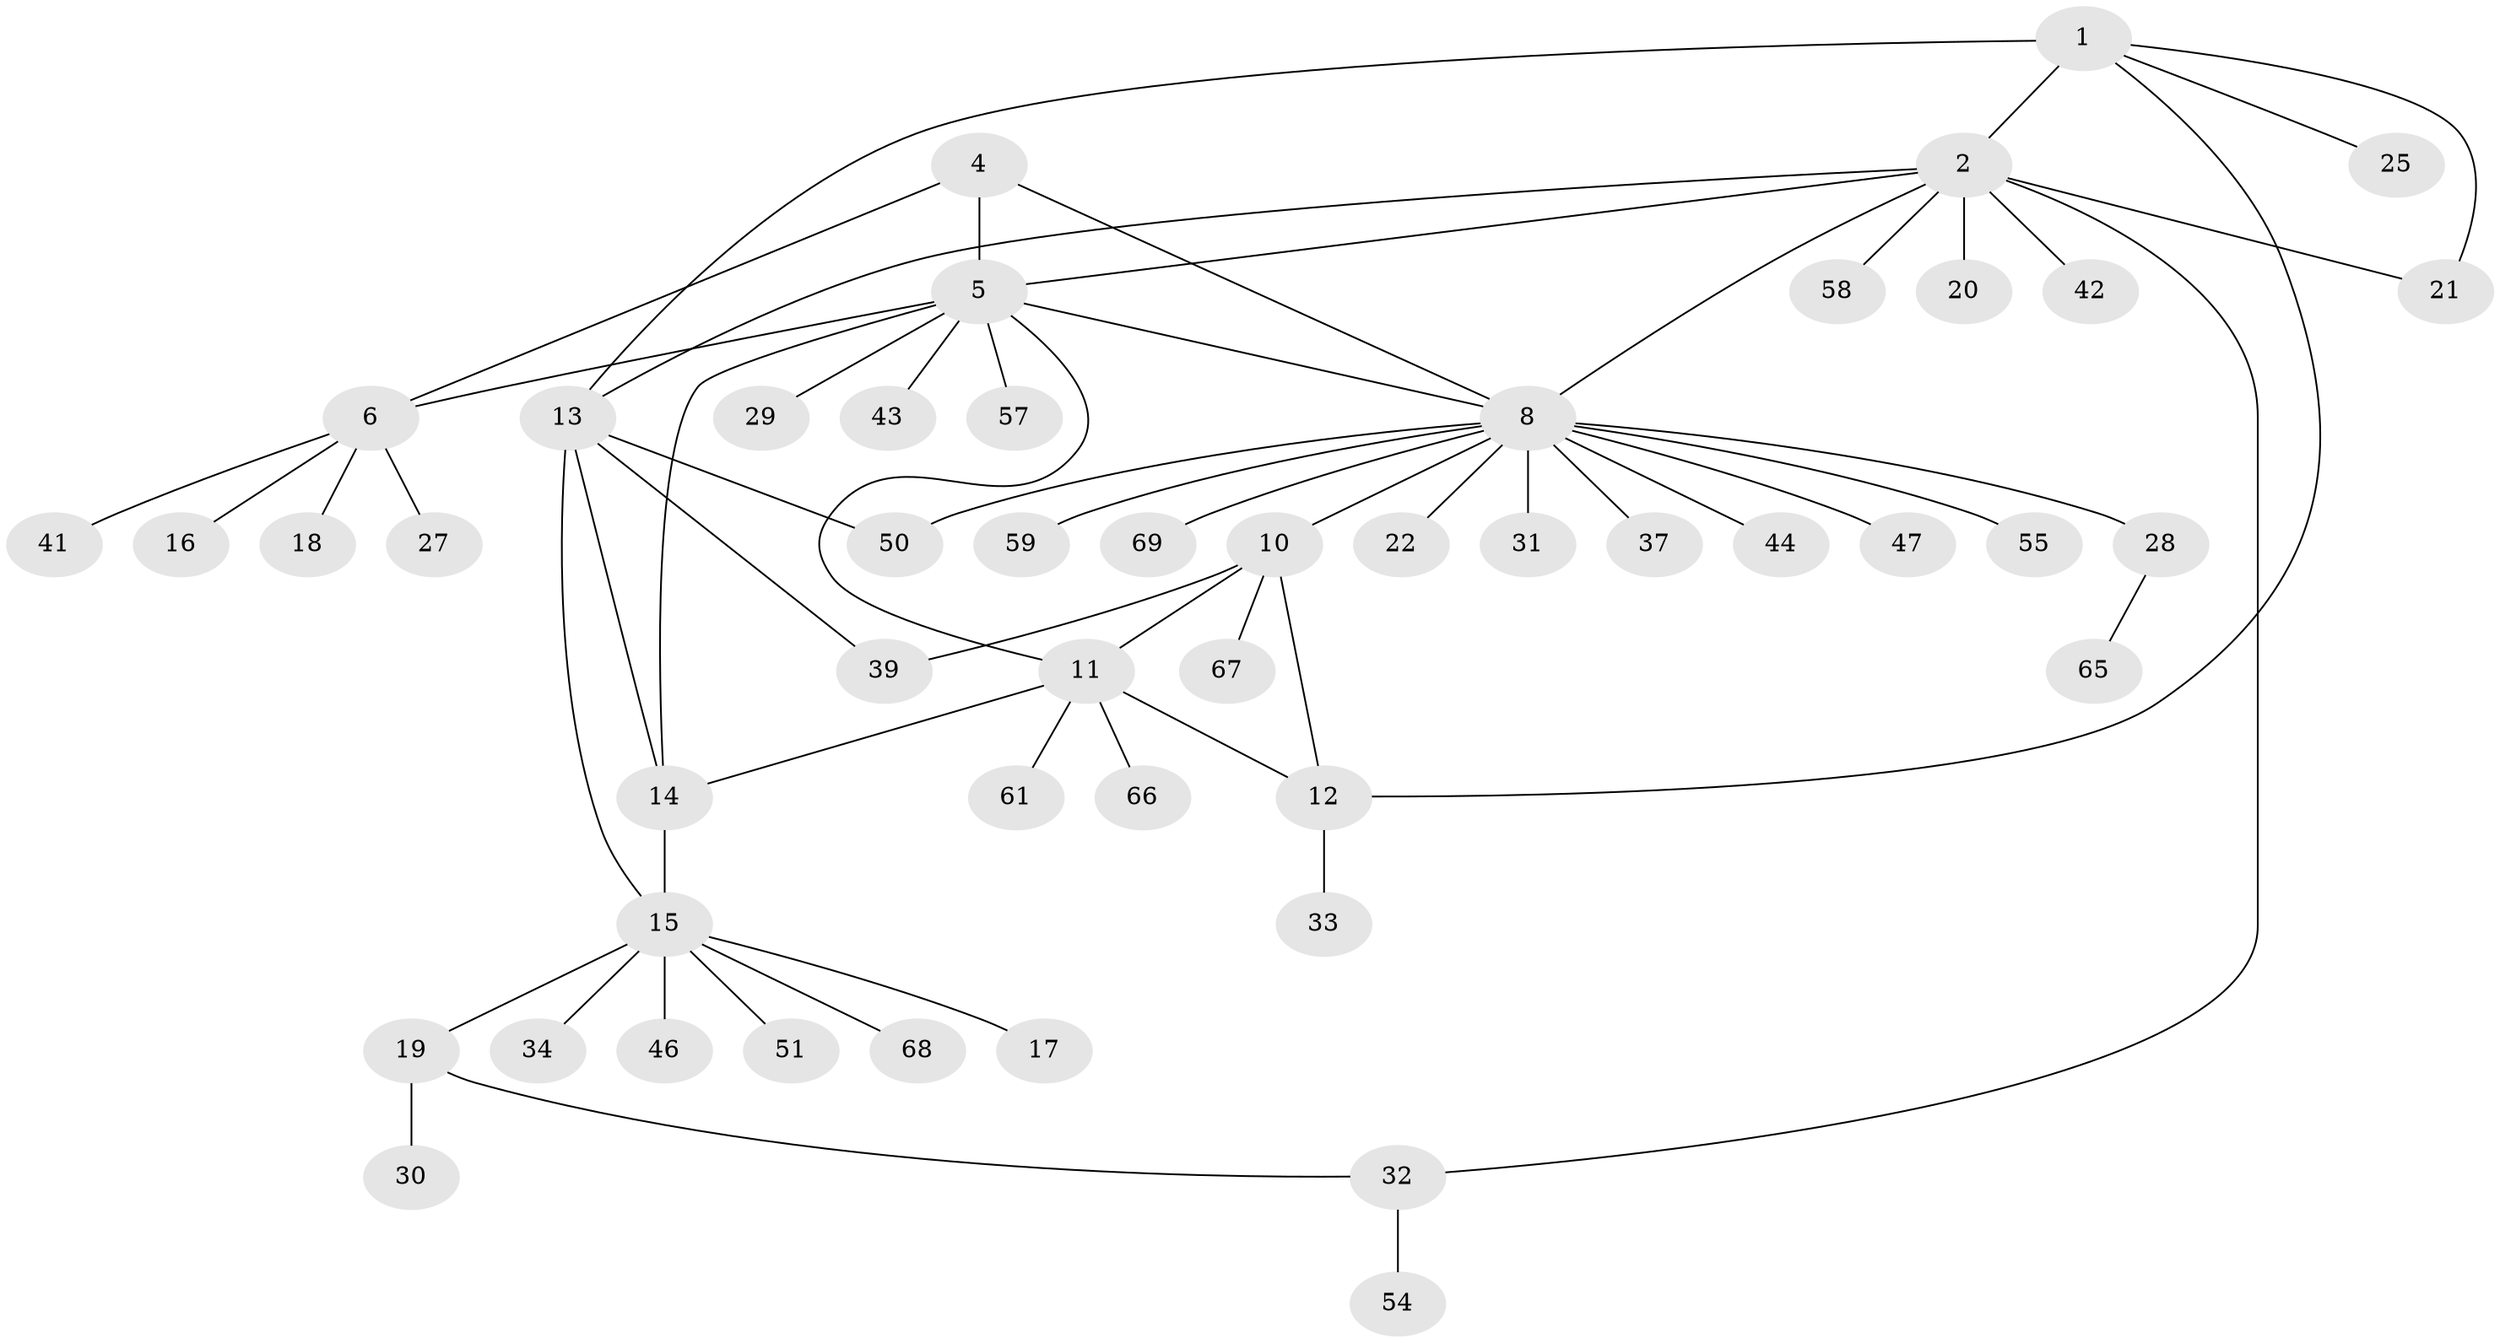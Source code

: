 // Generated by graph-tools (version 1.1) at 2025/24/03/03/25 07:24:16]
// undirected, 49 vertices, 62 edges
graph export_dot {
graph [start="1"]
  node [color=gray90,style=filled];
  1 [super="+3"];
  2 [super="+7"];
  4;
  5 [super="+36"];
  6 [super="+23"];
  8 [super="+9"];
  10 [super="+62"];
  11 [super="+64"];
  12 [super="+24"];
  13 [super="+38"];
  14 [super="+48"];
  15 [super="+53"];
  16;
  17 [super="+40"];
  18;
  19 [super="+26"];
  20 [super="+56"];
  21 [super="+35"];
  22;
  25;
  27 [super="+60"];
  28;
  29;
  30;
  31;
  32 [super="+49"];
  33;
  34;
  37 [super="+52"];
  39;
  41;
  42 [super="+45"];
  43;
  44;
  46;
  47;
  50 [super="+63"];
  51;
  54;
  55;
  57;
  58;
  59;
  61;
  65;
  66;
  67;
  68;
  69;
  1 -- 2 [weight=2];
  1 -- 12;
  1 -- 13;
  1 -- 21;
  1 -- 25;
  2 -- 5;
  2 -- 20;
  2 -- 42;
  2 -- 58;
  2 -- 32;
  2 -- 21;
  2 -- 8 [weight=2];
  2 -- 13;
  4 -- 5;
  4 -- 6;
  4 -- 8;
  5 -- 6;
  5 -- 11;
  5 -- 14;
  5 -- 29;
  5 -- 8;
  5 -- 57;
  5 -- 43;
  6 -- 16;
  6 -- 18;
  6 -- 27;
  6 -- 41;
  8 -- 10;
  8 -- 22;
  8 -- 31;
  8 -- 37;
  8 -- 44;
  8 -- 47;
  8 -- 50;
  8 -- 55;
  8 -- 59;
  8 -- 28;
  8 -- 69;
  10 -- 11;
  10 -- 12;
  10 -- 39;
  10 -- 67;
  11 -- 12;
  11 -- 14;
  11 -- 61;
  11 -- 66;
  12 -- 33;
  13 -- 14;
  13 -- 15;
  13 -- 39;
  13 -- 50;
  14 -- 15;
  15 -- 17;
  15 -- 19;
  15 -- 34;
  15 -- 46;
  15 -- 51;
  15 -- 68;
  19 -- 32;
  19 -- 30;
  28 -- 65;
  32 -- 54;
}
